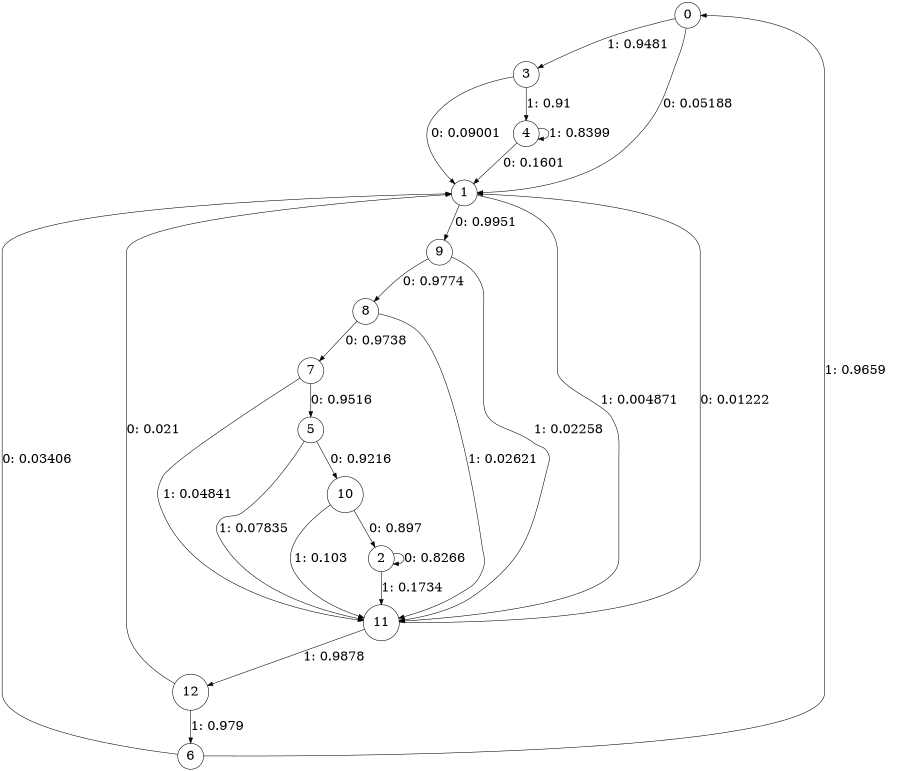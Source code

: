 digraph "ch1_both_grouped_diff_L11" {
size = "6,8.5";
ratio = "fill";
node [shape = circle];
node [fontsize = 24];
edge [fontsize = 24];
0 -> 1 [label = "0: 0.05188  "];
0 -> 3 [label = "1: 0.9481   "];
1 -> 9 [label = "0: 0.9951   "];
1 -> 11 [label = "1: 0.004871  "];
2 -> 2 [label = "0: 0.8266   "];
2 -> 11 [label = "1: 0.1734   "];
3 -> 1 [label = "0: 0.09001  "];
3 -> 4 [label = "1: 0.91     "];
4 -> 1 [label = "0: 0.1601   "];
4 -> 4 [label = "1: 0.8399   "];
5 -> 10 [label = "0: 0.9216   "];
5 -> 11 [label = "1: 0.07835  "];
6 -> 1 [label = "0: 0.03406  "];
6 -> 0 [label = "1: 0.9659   "];
7 -> 5 [label = "0: 0.9516   "];
7 -> 11 [label = "1: 0.04841  "];
8 -> 7 [label = "0: 0.9738   "];
8 -> 11 [label = "1: 0.02621  "];
9 -> 8 [label = "0: 0.9774   "];
9 -> 11 [label = "1: 0.02258  "];
10 -> 2 [label = "0: 0.897    "];
10 -> 11 [label = "1: 0.103    "];
11 -> 1 [label = "0: 0.01222  "];
11 -> 12 [label = "1: 0.9878   "];
12 -> 1 [label = "0: 0.021    "];
12 -> 6 [label = "1: 0.979    "];
}
